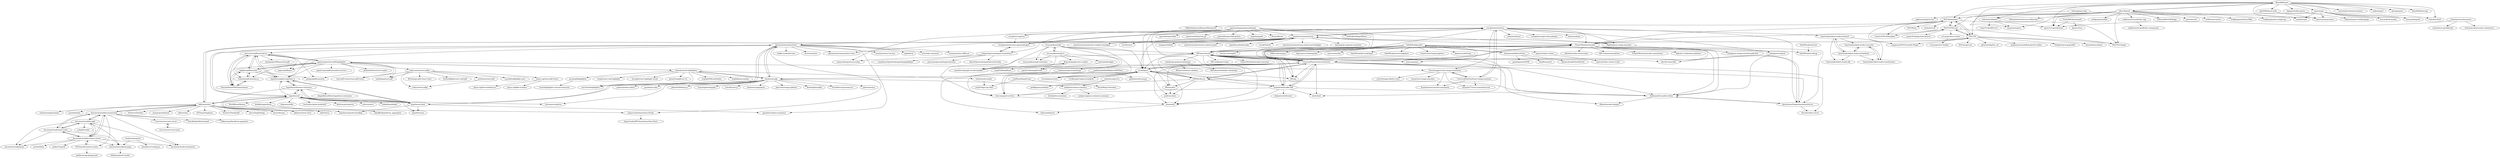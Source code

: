 digraph G {
"relaxng/jing-trang" -> "pgfearo/xmlspectrum"
"relaxng/jing-trang" -> "expath/xspec"
"agentcooper/react-pdf-highlighter" -> "highkite/pdfAnnotate"
"agentcooper/react-pdf-highlighter" -> "Submitty/pdf-annotate.js"
"agentcooper/react-pdf-highlighter" -> "instructure/pdf-annotate.js"
"agentcooper/react-pdf-highlighter" -> "agentcooper/pdf-annotation-service"
"agentcooper/react-pdf-highlighter" -> "RavishaHesh/PDFJsAnnotations"
"agentcooper/react-pdf-highlighter" -> "paperai/pdfanno"
"agentcooper/react-pdf-highlighter" -> "react-pdf-viewer/react-pdf-viewer" ["e"=1]
"agentcooper/react-pdf-highlighter" -> "wojtekmaj/react-pdf" ["e"=1]
"agentcooper/react-pdf-highlighter" -> "plangrid/pdf-annotate"
"agentcooper/react-pdf-highlighter" -> "Secretmapper/react-image-annotation"
"agentcooper/react-pdf-highlighter" -> "hypothesis/pdf.js-hypothes.is"
"agentcooper/react-pdf-highlighter" -> "gerhardsletten/react-reader" ["e"=1]
"agentcooper/react-pdf-highlighter" -> "mikecousins/react-pdf-js"
"agentcooper/react-pdf-highlighter" -> "alienzhou/web-highlighter"
"ProjectMirador/mirador" -> "IIIF/awesome-iiif"
"ProjectMirador/mirador" -> "UniversalViewer/universalviewer"
"ProjectMirador/mirador" -> "mejackreed/Leaflet-IIIF"
"ProjectMirador/mirador" -> "bodleian/iiif-manifest-editor"
"ProjectMirador/mirador" -> "dbmdz/mirador-textoverlay"
"ProjectMirador/mirador" -> "TEIC/CETEIcean"
"ProjectMirador/mirador" -> "glenrobson/SimpleAnnotationServer"
"ProjectMirador/mirador" -> "IIIF-Commons/manifesto"
"ProjectMirador/mirador" -> "ProjectMirador/mirador-annotations"
"ProjectMirador/mirador" -> "IIIF/api"
"ProjectMirador/mirador" -> "tify-iiif-viewer/tify"
"ProjectMirador/mirador" -> "TEIC/Stylesheets"
"ProjectMirador/mirador" -> "TEIC/TEI"
"ProjectMirador/mirador" -> "pelagios/recogito2"
"ProjectMirador/mirador" -> "digirati-co-uk/madoc-platform"
"hypothesis/h" -> "hypothesis/client"
"hypothesis/h" -> "openannotation/annotator"
"hypothesis/h" -> "hypothesis/browser-extension"
"hypothesis/h" -> "hypothesis/pdf.js-hypothes.is"
"hypothesis/h" -> "WorldBrain/Memex" ["e"=1]
"hypothesis/h" -> "hypothesis/product-backlog"
"hypothesis/h" -> "okfn/annotator"
"hypothesis/h" -> "burtonator/polar-bookshelf" ["e"=1]
"hypothesis/h" -> "karlicoss/promnesia" ["e"=1]
"hypothesis/h" -> "zotero/zotero" ["e"=1]
"hypothesis/h" -> "linkeddata/dokieli" ["e"=1]
"hypothesis/h" -> "kshaffer/pypothesis"
"hypothesis/h" -> "hypothesis/via"
"hypothesis/h" -> "jlegewie/zotfile" ["e"=1]
"hypothesis/h" -> "futurepress/epub.js" ["e"=1]
"TEIC/CETEIcean" -> "TEIC/Stylesheets"
"TEIC/CETEIcean" -> "TEIC/TEI"
"TEIC/CETEIcean" -> "TEIC/TEI-Simple"
"TEIC/CETEIcean" -> "projectEndings/staticSearch"
"TEIC/CETEIcean" -> "evt-project/evt-viewer"
"TEIC/CETEIcean" -> "GrantLS/TEI-Boilerplate"
"xspec/xspec" -> "mricaud/xslt-quality"
"xspec/xspec" -> "expath/xspec"
"xspec/xspec" -> "xproc/3.0-specification"
"xspec/xspec" -> "james-jw/xq-promise"
"xspec/xspec" -> "hrennau/foxpath"
"xspec/xspec" -> "schxslt/schxslt"
"hypothesis/client" -> "hypothesis/browser-extension"
"hypothesis/client" -> "hypothesis/h"
"hypothesis/client" -> "hypothesis/pdf.js-hypothes.is"
"hypothesis/client" -> "hypothesis/product-backlog"
"hypothesis/client" -> "apache/incubator-annotator"
"hypothesis/client" -> "openannotation/annotator"
"hypothesis/client" -> "hypothesis/via"
"openannotation/annotator" -> "hypothesis/h"
"openannotation/annotator" -> "annotorious/annotorious"
"openannotation/annotator" -> "openannotation/annotator-store"
"openannotation/annotator" -> "hypothesis/client"
"openannotation/annotator" -> "timdown/rangy"
"openannotation/annotator" -> "apache/incubator-annotator"
"openannotation/annotator" -> "instructure/pdf-annotate.js"
"openannotation/annotator" -> "hypothesis/pdf.js-hypothes.is"
"openannotation/annotator" -> "hyperstudio/Annotation-Studio"
"openannotation/annotator" -> "aron/annotator.touch.js"
"openannotation/annotator" -> "nlplab/brat" ["e"=1]
"openannotation/annotator" -> "aroc/side-comments" ["e"=1]
"openannotation/annotator" -> "aron/annotator.offline.js"
"openannotation/annotator" -> "chakki-works/doccano" ["e"=1]
"openannotation/annotator" -> "dvnc/annotator"
"heartexlabs/label-studio-frontend" -> "heartexlabs/label-studio-converter"
"heartexlabs/label-studio-frontend" -> "heartexlabs/label-studio-ml-backend"
"heartexlabs/label-studio-frontend" -> "heartexlabs/label-studio-transformers"
"heartexlabs/label-studio-frontend" -> "heartexlabs/label-studio-sdk"
"openseadragon/openseadragon" -> "openslide/openslide" ["e"=1]
"openseadragon/openseadragon" -> "ProjectMirador/mirador"
"openseadragon/openseadragon" -> "openzoom/deepzoom.py"
"openseadragon/openseadragon" -> "UniversalViewer/universalviewer"
"openseadragon/openseadragon" -> "ruven/iipsrv"
"openseadragon/openseadragon" -> "openslide/openslide-python" ["e"=1]
"openseadragon/openseadragon" -> "IIIF/awesome-iiif"
"openseadragon/openseadragon" -> "qupath/qupath" ["e"=1]
"openseadragon/openseadragon" -> "libvips/libvips" ["e"=1]
"openseadragon/openseadragon" -> "IIIF/mirador"
"openseadragon/openseadragon" -> "openseadragon/svg-overlay"
"openseadragon/openseadragon" -> "annotorious/annotorious"
"openseadragon/openseadragon" -> "DDMAL/diva.js"
"openseadragon/openseadragon" -> "VoidVolker/MagickSlicer"
"openseadragon/openseadragon" -> "Emigre/openseadragon-annotations"
"padolsey/findAndReplaceDOMText" -> "padolsey/relevancy.js"
"padolsey/findAndReplaceDOMText" -> "timdown/rangy"
"okfn/annotator" -> "okfn/annotator-store"
"okfn/annotator" -> "okfn/textus"
"okfn/annotator" -> "nickstenning/annotator"
"okfn/annotator" -> "jazzido/tabula" ["e"=1]
"okfn/annotator" -> "documentcloud/documentcloud"
"okfn/annotator" -> "VeriteCo/Timeline" ["e"=1]
"okfn/annotator" -> "hyperstudio/Annotation-Studio"
"okfn/annotator" -> "annotorious/annotorious"
"okfn/annotator" -> "misoproject/dataset" ["e"=1]
"okfn/annotator" -> "hypothesis/h"
"okfn/annotator" -> "okfn/recline" ["e"=1]
"okfn/annotator" -> "NYTimes/Emphasis" ["e"=1]
"okfn/annotator" -> "VeriteCo/TimelineJS" ["e"=1]
"okfn/annotator" -> "harvesthq/Sidetap" ["e"=1]
"okfn/annotator" -> "kerns/dummy" ["e"=1]
"phuoc-ng/react-pdf-viewer" -> "phuoc-ng/fake-numbers"
"phuoc-ng/react-pdf-viewer" -> "phuoc-ng/formvalidation.io"
"lovasoa/dezoomify" -> "lovasoa/dezoomify-rs"
"lovasoa/dezoomify" -> "lovasoa/dezoomify-extension"
"lovasoa/dezoomify" -> "mewforest/google-art-downloader"
"lovasoa/dezoomify" -> "gap-decoder/gapdecoder"
"lovasoa/dezoomify" -> "ruven/iipsrv"
"lovasoa/dezoomify" -> "IIIF/awesome-iiif"
"lovasoa/dezoomify" -> "ruven/iipmooviewer"
"lovasoa/dezoomify-rs" -> "lovasoa/dezoomify"
"lovasoa/dezoomify-rs" -> "mewforest/google-art-downloader"
"lovasoa/dezoomify-rs" -> "deweizhu/bookget"
"lovasoa/dezoomify-rs" -> "gap-decoder/gapdecoder"
"lovasoa/dezoomify-rs" -> "lovasoa/dezoomify-extension"
"lovasoa/dezoomify-rs" -> "Boquete/google-arts-crawler"
"BaseXdb/basex" -> "eXist-db/exist"
"BaseXdb/basex" -> "ndw/xmlcalabash1"
"BaseXdb/basex" -> "apb2006/basex-node"
"BaseXdb/basex" -> "james-jw/xq-promise"
"BaseXdb/basex" -> "ligasgr/intellij-xquery"
"BaseXdb/basex" -> "xspec/xspec"
"BaseXdb/basex" -> "xproc/3.0-specification"
"BaseXdb/basex" -> "vincentml/schematron-basex"
"BaseXdb/basex" -> "exquery/exquery"
"BaseXdb/basex" -> "zadean/xqerl"
"BaseXdb/basex" -> "schxslt/schxslt"
"BaseXdb/basex" -> "TEIC/Stylesheets"
"BaseXdb/basex" -> "qt4cg/qtspecs"
"BaseXdb/basex" -> "hrennau/foxpath"
"BaseXdb/basex" -> "BaseXdb/basex-api"
"instructure/pdf-annotate.js" -> "RavishaHesh/PDFJsAnnotations"
"instructure/pdf-annotate.js" -> "highkite/pdfAnnotate"
"instructure/pdf-annotate.js" -> "hypothesis/pdf.js-hypothes.is"
"instructure/pdf-annotate.js" -> "Submitty/pdf-annotate.js"
"instructure/pdf-annotate.js" -> "agentcooper/react-pdf-highlighter"
"instructure/pdf-annotate.js" -> "ashokyadav006/annotate-pdf"
"instructure/pdf-annotate.js" -> "paperai/pdfanno"
"instructure/pdf-annotate.js" -> "plangrid/pdf-annotate"
"rafaelw/mutation-summary" -> "dvideby0/screenshare"
"rafaelw/mutation-summary" -> "joelpurra/jquery-mutation-summary"
"deweizhu/bookget" -> "myqf520/bookShare"
"FontoXML/fontoxpath" -> "Jinntec/Fore"
"FontoXML/fontoxpath" -> "xproc/3.0-specification"
"mewforest/google-art-downloader" -> "Boquete/google-arts-crawler"
"RavishaHesh/PDFJsAnnotations" -> "highkite/pdfAnnotate"
"RavishaHesh/PDFJsAnnotations" -> "Submitty/pdf-annotate.js"
"RavishaHesh/PDFJsAnnotations" -> "instructure/pdf-annotate.js"
"mikecousins/react-pdf-js" -> "yurydelendik/pdfjs-react"
"mikecousins/react-pdf-js" -> "wojtekmaj/react-pdf" ["e"=1]
"mikecousins/react-pdf-js" -> "nnarhinen/react-pdf"
"mikecousins/react-pdf-js" -> "erikras/react-pdfjs"
"mikecousins/react-pdf-js" -> "phuoc-ng/react-pdf-viewer"
"mikecousins/react-pdf-js" -> "MGrin/mgr-pdf-viewer-react"
"mikecousins/react-pdf-js" -> "react-pdf-viewer/react-pdf-viewer" ["e"=1]
"mikecousins/react-pdf-js" -> "forthealllight/react-read-pdf"
"YaleDHLab/pix-plot" -> "Quasimondo/RasterFairy"
"YaleDHLab/pix-plot" -> "cpietsch/vikus-viewer"
"YaleDHLab/pix-plot" -> "PAIR-code/umap-js" ["e"=1]
"YaleDHLab/pix-plot" -> "YaleDHLab/lab-workshops"
"YaleDHLab/pix-plot" -> "YaleDHLab/neural-neighbors"
"YaleDHLab/pix-plot" -> "IIIF/awesome-iiif"
"YaleDHLab/pix-plot" -> "GrantCuster/umap-explorer"
"YaleDHLab/pix-plot" -> "YaleDHLab/wordmap"
"YaleDHLab/pix-plot" -> "damoncrockett/ivpy"
"YaleDHLab/pix-plot" -> "distant-viewing/dvt"
"YaleDHLab/pix-plot" -> "minicomp/wax"
"YaleDHLab/pix-plot" -> "bodleian/iiif-manifest-editor"
"YaleDHLab/pix-plot" -> "UniversalViewer/universalviewer"
"YaleDHLab/pix-plot" -> "bigscience-workshop/lam"
"YaleDHLab/pix-plot" -> "universome/alis" ["e"=1]
"Secretmapper/react-image-annotation" -> "waoai/react-image-annotate"
"Secretmapper/react-image-annotation" -> "UniversalDataTool/react-image-annotate"
"Secretmapper/react-image-annotation" -> "Kunduin/react-picture-annotation"
"Secretmapper/react-image-annotation" -> "bennylin77/react-annotation-tool"
"Secretmapper/react-image-annotation" -> "zxch3n/image-labeler-react"
"timdown/rangy" -> "jakiestfu/Medium.js" ["e"=1]
"timdown/rangy" -> "openannotation/annotator"
"timdown/rangy" -> "fraywing/textAngular" ["e"=1]
"timdown/rangy" -> "alienzhou/web-highlighter"
"timdown/rangy" -> "ichord/Caret.js" ["e"=1]
"timdown/rangy" -> "timdown/rangyinputs"
"timdown/rangy" -> "pburrows/rangy-updated"
"timdown/rangy" -> "BowlingX/marklib"
"timdown/rangy" -> "ProseMirror/prosemirror" ["e"=1]
"timdown/rangy" -> "julmot/mark.js" ["e"=1]
"timdown/rangy" -> "mir3z/texthighlighter"
"timdown/rangy" -> "yabwe/medium-editor" ["e"=1]
"timdown/rangy" -> "futurepress/epub.js" ["e"=1]
"timdown/rangy" -> "guardian/scribe" ["e"=1]
"timdown/rangy" -> "rafaelw/mutation-summary"
"suxf/EasySharpFrame" -> "KevinWang15/treebox"
"suxf/EasySharpFrame" -> "ytq2019/go-vip-video"
"alienzhou/web-highlighter" -> "jeromepl/highlighter"
"alienzhou/web-highlighter" -> "notelix/web-marker"
"alienzhou/web-highlighter" -> "luojilab/DDEasyMarker"
"alienzhou/web-highlighter" -> "luojilab/easy-marker"
"alienzhou/web-highlighter" -> "timdown/rangy"
"alienzhou/web-highlighter" -> "iweijie/react-web-highlight"
"alienzhou/web-highlighter" -> "mir3z/texthighlighter"
"alienzhou/web-highlighter" -> "bvaughn/react-highlight-words" ["e"=1]
"alienzhou/web-highlighter" -> "JowayYoung/bruce-cli" ["e"=1]
"alienzhou/web-highlighter" -> "agentcooper/react-pdf-highlighter"
"documentcloud/docsplit" -> "documentcloud/cloud-crowd"
"documentcloud/docsplit" -> "documentcloud/document-viewer"
"documentcloud/docsplit" -> "documentcloud/documentcloud"
"documentcloud/docsplit" -> "documentcloud/jammit" ["e"=1]
"documentcloud/docsplit" -> "documentcloud/pixel-ping"
"documentcloud/docsplit" -> "yob/pdf-reader" ["e"=1]
"documentcloud/docsplit" -> "documentcloud/visualsearch" ["e"=1]
"documentcloud/document-viewer" -> "documentcloud/docsplit"
"documentcloud/document-viewer" -> "documentcloud/cloud-crowd"
"documentcloud/document-viewer" -> "NYTimes/document-viewer"
"documentcloud/document-viewer" -> "documentcloud/documentcloud"
"documentcloud/document-viewer" -> "documentcloud/visualsearch" ["e"=1]
"documentcloud/document-viewer" -> "documentcloud/pixel-ping"
"documentcloud/document-viewer" -> "michael/data" ["e"=1]
"documentcloud/document-viewer" -> "documentcloud/jammit" ["e"=1]
"documentcloud/document-viewer" -> "andyet/Capsule" ["e"=1]
"Submitty/pdf-annotate.js" -> "highkite/pdfAnnotate"
"Submitty/pdf-annotate.js" -> "RavishaHesh/PDFJsAnnotations"
"Schematron/schematron" -> "schematron-quickfix/sqf"
"Schematron/schematron" -> "xproc/3.0-specification"
"Schematron/schematron" -> "Schematron/awesome-schematron"
"documentcloud/documentcloud" -> "documentcloud/document-viewer"
"documentcloud/documentcloud" -> "documentcloud/docsplit"
"documentcloud/documentcloud" -> "documentcloud/cloud-crowd"
"documentcloud/documentcloud" -> "documentcloud/visualsearch" ["e"=1]
"documentcloud/documentcloud" -> "okfn/annotator"
"documentcloud/documentcloud" -> "overview/overview-server"
"documentcloud/documentcloud" -> "NYTimes/document-viewer"
"documentcloud/documentcloud" -> "derickbailey/bbclonemail" ["e"=1]
"documentcloud/documentcloud" -> "addyosmani/backbone.paginator" ["e"=1]
"overview/overview-server" -> "overview/overview-local"
"IIIF/awesome-iiif" -> "ProjectMirador/mirador"
"IIIF/awesome-iiif" -> "glenrobson/SimpleAnnotationServer"
"IIIF/awesome-iiif" -> "bodleian/iiif-manifest-editor"
"IIIF/awesome-iiif" -> "UniversalViewer/universalviewer"
"IIIF/awesome-iiif" -> "loris-imageserver/loris"
"IIIF/awesome-iiif" -> "mejackreed/Leaflet-IIIF"
"IIIF/awesome-iiif" -> "IIIF/api"
"IIIF/awesome-iiif" -> "edsilv/biiif"
"IIIF/awesome-iiif" -> "minicomp/wax"
"IIIF/awesome-iiif" -> "zimeon/iiif"
"IIIF/awesome-iiif" -> "IIIF/cookbook-recipes"
"IIIF/awesome-iiif" -> "ProjectMirador/mirador-awesome"
"IIIF/awesome-iiif" -> "tify-iiif-viewer/tify"
"IIIF/awesome-iiif" -> "cantaloupe-project/cantaloupe"
"IIIF/awesome-iiif" -> "ruven/iipsrv"
"mejackreed/Leaflet-IIIF" -> "zimeon/iiif"
"mejackreed/Leaflet-IIIF" -> "ProjectMirador/mirador"
"mejackreed/Leaflet-IIIF" -> "bodleian/iiif-manifest-editor"
"mejackreed/Leaflet-IIIF" -> "klokantech/iiifviewer"
"mejackreed/Leaflet-IIIF" -> "loris-imageserver/loris"
"mejackreed/Leaflet-IIIF" -> "edsilv/biiif"
"mejackreed/Leaflet-IIIF" -> "UniversalViewer/universalviewer"
"recogito/annotorious" -> "recogito/annotorious-openseadragon"
"recogito/annotorious" -> "recogito/recogito-js"
"recogito/annotorious" -> "ailon/markerjs2"
"recogito/annotorious" -> "glenrobson/SimpleAnnotationServer"
"recogito/annotorious" -> "pelagios/recogito2"
"recogito/annotorious" -> "UniversalDataTool/react-image-annotate"
"recogito/annotorious" -> "recogito/recogito-client-plugins"
"recogito/annotorious" -> "Secretmapper/react-image-annotation"
"recogito/annotorious" -> "ProjectMirador/mirador"
"recogito/annotorious" -> "ailon/markerjs"
"recogito/annotorious" -> "UniversalViewer/universalviewer"
"recogito/annotorious" -> "heartexlabs/label-studio-frontend"
"recogito/annotorious" -> "flipbit/jquery-image-annotate"
"recogito/annotorious" -> "annotorious/annotorious"
"highkite/pdfAnnotate" -> "Submitty/pdf-annotate.js"
"highkite/pdfAnnotate" -> "RavishaHesh/PDFJsAnnotations"
"highkite/pdfAnnotate" -> "instructure/pdf-annotate.js"
"highkite/pdfAnnotate" -> "agentcooper/react-pdf-highlighter"
"highkite/pdfAnnotate" -> "plangrid/pdf-annotate"
"highkite/pdfAnnotate" -> "hypothesis/pdf.js-hypothes.is"
"annotorious/annotorious" -> "flipbit/jquery-image-annotate"
"annotorious/annotorious" -> "openannotation/annotator"
"annotorious/annotorious" -> "sweppner/labeld" ["e"=1]
"annotorious/annotorious" -> "annotorious/annotorious-selector-pack"
"annotorious/annotorious" -> "ruven/iipsrv"
"annotorious/annotorious" -> "recogito/annotorious"
"annotorious/annotorious" -> "openlibrary/bookreader" ["e"=1]
"annotorious/annotorious" -> "cvhciKIT/sloth" ["e"=1]
"annotorious/annotorious" -> "annotorious/annotorious-elasticsearch-plugin"
"annotorious/annotorious" -> "kyamagu/js-segment-annotator" ["e"=1]
"annotorious/annotorious" -> "okfn/annotator"
"annotorious/annotorious" -> "ProjectMirador/mirador"
"annotorious/annotorious" -> "openannotation/annotator-store"
"annotorious/annotorious" -> "annotorious/annotorious-vanilla-rest-plugin"
"annotorious/annotorious" -> "sul-dlss/revs"
"IIIF/mirador" -> "pulibrary/loris"
"medusa-project/cantaloupe" -> "loris-imageserver/loris"
"eXist-db/exist" -> "BaseXdb/basex"
"eXist-db/exist" -> "wolfgangmm/eXide"
"eXist-db/exist" -> "eeditiones/tei-publisher-app"
"eXist-db/exist" -> "Edirom/WeGA-WebApp"
"eXist-db/exist" -> "TEIC/TEI-Simple"
"eXist-db/exist" -> "TEIC/CETEIcean"
"eXist-db/exist" -> "TEIC/Stylesheets"
"eXist-db/exist" -> "ndw/xmlcalabash1"
"eXist-db/exist" -> "TEIC/TEI"
"eXist-db/exist" -> "joewiz/punch"
"eXist-db/exist" -> "eeditiones/roaster"
"eXist-db/exist" -> "wolfgangmm/AtomicWiki"
"eXist-db/exist" -> "exquery/exquery"
"eXist-db/exist" -> "wolfgangmm/tei-simple-pm"
"eXist-db/exist" -> "XQueryInstitute/Course-Materials"
"DDMAL/diva.js" -> "UniversalViewer/universalviewer"
"DDMAL/diva.js" -> "mejackreed/Leaflet-IIIF"
"DDMAL/diva.js" -> "ruven/iipsrv"
"DDMAL/diva.js" -> "loris-imageserver/loris"
"DDMAL/diva.js" -> "IIIF/mirador"
"DDMAL/diva.js" -> "pulibrary/loris"
"DDMAL/diva.js" -> "bodleian/iiif-manifest-editor"
"DDMAL/diva.js" -> "IIIF/awesome-iiif"
"UniversalViewer/universalviewer" -> "ProjectMirador/mirador"
"UniversalViewer/universalviewer" -> "IIIF/awesome-iiif"
"UniversalViewer/universalviewer" -> "mejackreed/Leaflet-IIIF"
"UniversalViewer/universalviewer" -> "IIIF/mirador"
"UniversalViewer/universalviewer" -> "bodleian/iiif-manifest-editor"
"UniversalViewer/universalviewer" -> "DDMAL/diva.js"
"UniversalViewer/universalviewer" -> "glenrobson/SimpleAnnotationServer"
"UniversalViewer/universalviewer" -> "loris-imageserver/loris"
"UniversalViewer/universalviewer" -> "edsilv/biiif"
"UniversalViewer/universalviewer" -> "ruven/iipsrv"
"UniversalViewer/universalviewer" -> "medusa-project/cantaloupe"
"UniversalViewer/universalviewer" -> "zimeon/iiif"
"UniversalViewer/universalviewer" -> "IIIF/api"
"UniversalViewer/universalviewer" -> "dbmdz/mirador-plugins"
"UniversalViewer/universalviewer" -> "dlcs/elucidate-server"
"heartexlabs/label-studio-transformers" -> "heartexlabs/label-studio-converter"
"uzairfarooq/arrive" -> "pie6k/jquery.initialize"
"uzairfarooq/arrive" -> "rafaelw/mutation-summary"
"nnarhinen/react-pdf" -> "erikras/react-pdfjs"
"documentcloud/cloud-crowd" -> "documentcloud/docsplit"
"documentcloud/cloud-crowd" -> "documentcloud/document-viewer"
"documentcloud/cloud-crowd" -> "documentcloud/documentcloud"
"documentcloud/cloud-crowd" -> "documentcloud/pixel-ping"
"documentcloud/cloud-crowd" -> "documentcloud/jammit" ["e"=1]
"heartexlabs/label-studio-ml-backend" -> "heartexlabs/label-studio-transformers"
"heartexlabs/label-studio-ml-backend" -> "heartexlabs/label-studio-converter"
"heartexlabs/label-studio-ml-backend" -> "heartexlabs/label-studio-frontend"
"heartexlabs/label-studio-ml-backend" -> "heartexlabs/label-studio-sdk"
"hypothesis/browser-extension" -> "hypothesis/client"
"hypothesis/browser-extension" -> "hypothesis/pdf.js-hypothes.is"
"hypothesis/browser-extension" -> "hypothesis/product-backlog"
"hypothesis/browser-extension" -> "hypothesis/h"
"hypothesis/browser-extension" -> "diegodlh/unofficial-hypothesis-extension"
"hypothesis/pdf.js-hypothes.is" -> "instructure/pdf-annotate.js"
"hypothesis/pdf.js-hypothes.is" -> "hypothesis/browser-extension"
"hypothesis/pdf.js-hypothes.is" -> "hypothesis/client"
"dockwa/openpixel" -> "documentcloud/pixel-ping"
"dockwa/openpixel" -> "keen/keen-tracking.js" ["e"=1]
"recogito/recogito-js" -> "recogito/annotorious-openseadragon"
"recogito/recogito-js" -> "recogito/annotorious"
"recogito/annotorious-openseadragon" -> "recogito/annotorious"
"recogito/annotorious-openseadragon" -> "Emigre/openseadragon-annotations"
"pelagios/recogito2" -> "bodleian/iiif-manifest-editor"
"heartexlabs/label-studio-converter" -> "heartexlabs/label-studio-transformers"
"heartexlabs/label-studio-converter" -> "heartexlabs/label-studio-ml-backend"
"YaleDHLab/intertext" -> "YaleDHLab/wordmap"
"NYTimes/document-viewer" -> "documentcloud/document-viewer"
"NYTimes/document-viewer" -> "jashkenas/api-playground"
"jeromepl/highlighter" -> "hcote/highlighter-chrome-extension"
"flipbit/jquery-image-annotate" -> "stas/jquery-image-annotate-php-fork"
"flipbit/jquery-image-annotate" -> "annotorious/annotorious"
"documentcloud/pixel-ping" -> "tblobaum/pixel-tracker"
"TEIC/TEI" -> "TEIC/Stylesheets"
"TEIC/TEI" -> "TEIC/CETEIcean"
"TEIC/TEI" -> "TEIC/TEI-Simple"
"TEIC/TEI" -> "oxygenxml/TEI-Facsimile-Plugin"
"TEIC/TEI" -> "GVogeler/prosopogrAPhI"
"TEIC/TEI" -> "interedition/collatex"
"TEIC/TEI" -> "TEIC/oxygen-tei"
"TEIC/TEI" -> "gfranzini/digEds_cat"
"TEIC/TEI" -> "argimenes/standoff-properties-editor" ["e"=1]
"TEIC/TEI" -> "ProjectMirador/mirador"
"cpietsch/vikus-viewer" -> "cpietsch/vikus-viewer-script"
"evt-project/evt-viewer" -> "evt-project/evt-builder"
"TEIC/Stylesheets" -> "TEIC/TEI"
"TEIC/Stylesheets" -> "TEIC/CETEIcean"
"TEIC/Stylesheets" -> "TEIC/TEI-Simple"
"TEIC/Stylesheets" -> "oxygenxml/TEI-Facsimile-Plugin"
"TEIC/Stylesheets" -> "GrantLS/TEI-Boilerplate"
"TEIC/Stylesheets" -> "TEIC/Roma"
"TEIC/Stylesheets" -> "leoba/VisColl"
"TEIC/Stylesheets" -> "CliffordAnderson/XQuery4Humanists"
"apb2006/basex-node" -> "james-jw/xq-promise"
"ndw/xmlcalabash1" -> "xproc/3.0-specification"
"ndw/xmlcalabash1" -> "Conal-Tuohy/XProc-Z"
"ndw/xmlcalabash1" -> "exquery/exquery"
"UniversalDataTool/react-image-annotate" -> "Secretmapper/react-image-annotation"
"UniversalDataTool/react-image-annotate" -> "bennylin77/react-annotation-tool"
"UniversalDataTool/react-image-annotate" -> "recogito/annotorious"
"UniversalDataTool/react-image-annotate" -> "Kunduin/react-picture-annotation"
"cantaloupe-project/cantaloupe" -> "MITLibraries/docker-cantaloupe"
"cantaloupe-project/cantaloupe" -> "IIIF/presentation-validator"
"Boquete/google-arts-crawler" -> "gap-decoder/gapdecoder"
"Boquete/google-arts-crawler" -> "mewforest/google-art-downloader"
"notelix/web-marker" -> "ytq2019/go-vip-video"
"ruven/iipmooviewer" -> "ruven/iipsrv"
"bodleian/iiif-manifest-editor" -> "glenrobson/SimpleAnnotationServer"
"bodleian/iiif-manifest-editor" -> "dbmdz/mirador-plugins"
"Quasimondo/RasterFairy" -> "kylemcdonald/CloudToGrid"
"Quasimondo/RasterFairy" -> "genekogan/ofxTSNE" ["e"=1]
"Quasimondo/RasterFairy" -> "ohadf/isomatch"
"Quasimondo/RasterFairy" -> "YaleDHLab/pix-plot"
"glenrobson/SimpleAnnotationServer" -> "bodleian/iiif-manifest-editor"
"glenrobson/SimpleAnnotationServer" -> "dlcs/elucidate-server"
"glenrobson/SimpleAnnotationServer" -> "IIIF/awesome-iiif"
"loris-imageserver/loris" -> "zimeon/iiif"
"hyperstudio/Annotation-Studio" -> "hyperstudio/MIT-Annotation-Data-Store"
"Emigre/openseadragon-annotations" -> "openseadragon/svg-overlay"
"Emigre/openseadragon-annotations" -> "recogito/annotorious-openseadragon"
"Emigre/openseadragon-annotations" -> "altert/OpenseadragonFabricjsOverlay"
"Emigre/openseadragon-annotations" -> "msalsbery/OpenSeadragonImagingHelper"
"Emigre/openseadragon-annotations" -> "picturae/openseadragonselection"
"overview/overview-local" -> "overview/overview-server"
"ruven/iipsrv" -> "ruven/iipmooviewer"
"ruven/iipsrv" -> "loris-imageserver/loris"
"ruven/iipsrv" -> "iiif-prezi/iiif-prezi"
"ruven/iipsrv" -> "UniversalViewer/universalviewer"
"ruven/iipsrv" -> "GrokImageCompression/grok" ["e"=1]
"ruven/iipsrv" -> "zimeon/iiif"
"ruven/iipsrv" -> "DDMAL/diva.js"
"ruven/iipsrv" -> "pulibrary/loris"
"ruven/iipsrv" -> "IIIF/api"
"ruven/iipsrv" -> "mejackreed/Leaflet-IIIF"
"eeditiones/tei-publisher-app" -> "eeditiones/tei-publisher-components"
"ligasgr/intellij-xquery" -> "rhdunn/xquery-intellij-plugin"
"kshaffer/pypothesis" -> "kshaffer/hypothesis_aggregator"
"zimeon/iiif" -> "iiif-prezi/iiif-prezi"
"relaxng/jing-trang" ["l"="11.243,-34.555"]
"pgfearo/xmlspectrum" ["l"="11.27,-34.548"]
"expath/xspec" ["l"="11.199,-34.562"]
"agentcooper/react-pdf-highlighter" ["l"="10.946,-34.963"]
"highkite/pdfAnnotate" ["l"="10.919,-34.966"]
"Submitty/pdf-annotate.js" ["l"="10.926,-34.985"]
"instructure/pdf-annotate.js" ["l"="10.903,-34.954"]
"agentcooper/pdf-annotation-service" ["l"="10.979,-34.96"]
"RavishaHesh/PDFJsAnnotations" ["l"="10.906,-34.981"]
"paperai/pdfanno" ["l"="10.945,-34.937"]
"react-pdf-viewer/react-pdf-viewer" ["l"="26.091,-26.371"]
"wojtekmaj/react-pdf" ["l"="26.061,-26.371"]
"plangrid/pdf-annotate" ["l"="10.949,-34.982"]
"Secretmapper/react-image-annotation" ["l"="10.941,-34.845"]
"hypothesis/pdf.js-hypothes.is" ["l"="10.859,-34.95"]
"gerhardsletten/react-reader" ["l"="-34.635,-20.725"]
"mikecousins/react-pdf-js" ["l"="11.066,-34.992"]
"alienzhou/web-highlighter" ["l"="10.929,-35.033"]
"ProjectMirador/mirador" ["l"="10.892,-34.705"]
"IIIF/awesome-iiif" ["l"="10.827,-34.683"]
"UniversalViewer/universalviewer" ["l"="10.83,-34.704"]
"mejackreed/Leaflet-IIIF" ["l"="10.83,-34.717"]
"bodleian/iiif-manifest-editor" ["l"="10.844,-34.695"]
"dbmdz/mirador-textoverlay" ["l"="10.929,-34.721"]
"TEIC/CETEIcean" ["l"="11.012,-34.672"]
"glenrobson/SimpleAnnotationServer" ["l"="10.859,-34.715"]
"IIIF-Commons/manifesto" ["l"="10.915,-34.714"]
"ProjectMirador/mirador-annotations" ["l"="10.903,-34.724"]
"IIIF/api" ["l"="10.847,-34.708"]
"tify-iiif-viewer/tify" ["l"="10.87,-34.699"]
"TEIC/Stylesheets" ["l"="11.013,-34.649"]
"TEIC/TEI" ["l"="10.987,-34.673"]
"pelagios/recogito2" ["l"="10.878,-34.731"]
"digirati-co-uk/madoc-platform" ["l"="10.931,-34.706"]
"hypothesis/h" ["l"="10.78,-34.927"]
"hypothesis/client" ["l"="10.814,-34.941"]
"openannotation/annotator" ["l"="10.838,-34.919"]
"hypothesis/browser-extension" ["l"="10.81,-34.961"]
"WorldBrain/Memex" ["l"="-32.924,-23.02"]
"hypothesis/product-backlog" ["l"="10.784,-34.959"]
"okfn/annotator" ["l"="10.737,-34.871"]
"burtonator/polar-bookshelf" ["l"="-26.703,-17.828"]
"karlicoss/promnesia" ["l"="27.11,-19.126"]
"zotero/zotero" ["l"="6.187,8.485"]
"linkeddata/dokieli" ["l"="26.978,29.43"]
"kshaffer/pypothesis" ["l"="10.735,-34.941"]
"hypothesis/via" ["l"="10.764,-34.953"]
"jlegewie/zotfile" ["l"="6.132,8.518"]
"futurepress/epub.js" ["l"="-34.599,-20.708"]
"TEIC/TEI-Simple" ["l"="11.032,-34.654"]
"projectEndings/staticSearch" ["l"="11.033,-34.688"]
"evt-project/evt-viewer" ["l"="11.054,-34.693"]
"GrantLS/TEI-Boilerplate" ["l"="11.036,-34.668"]
"xspec/xspec" ["l"="11.143,-34.563"]
"mricaud/xslt-quality" ["l"="11.139,-34.542"]
"xproc/3.0-specification" ["l"="11.151,-34.574"]
"james-jw/xq-promise" ["l"="11.131,-34.579"]
"hrennau/foxpath" ["l"="11.121,-34.573"]
"schxslt/schxslt" ["l"="11.117,-34.559"]
"apache/incubator-annotator" ["l"="10.812,-34.905"]
"annotorious/annotorious" ["l"="10.83,-34.807"]
"openannotation/annotator-store" ["l"="10.835,-34.861"]
"timdown/rangy" ["l"="10.854,-35.035"]
"hyperstudio/Annotation-Studio" ["l"="10.783,-34.884"]
"aron/annotator.touch.js" ["l"="10.859,-34.894"]
"nlplab/brat" ["l"="32.295,30.034"]
"aroc/side-comments" ["l"="10.604,-33.814"]
"aron/annotator.offline.js" ["l"="10.872,-34.911"]
"chakki-works/doccano" ["l"="29.837,32.621"]
"dvnc/annotator" ["l"="10.84,-34.962"]
"heartexlabs/label-studio-frontend" ["l"="10.931,-34.646"]
"heartexlabs/label-studio-converter" ["l"="10.951,-34.606"]
"heartexlabs/label-studio-ml-backend" ["l"="10.942,-34.621"]
"heartexlabs/label-studio-transformers" ["l"="10.931,-34.603"]
"heartexlabs/label-studio-sdk" ["l"="10.921,-34.622"]
"openseadragon/openseadragon" ["l"="10.862,-34.68"]
"openslide/openslide" ["l"="16.077,37.071"]
"openzoom/deepzoom.py" ["l"="10.88,-34.638"]
"ruven/iipsrv" ["l"="10.795,-34.712"]
"openslide/openslide-python" ["l"="16.111,37.06"]
"qupath/qupath" ["l"="16.095,37.066"]
"libvips/libvips" ["l"="-13.102,2.245"]
"IIIF/mirador" ["l"="10.806,-34.674"]
"openseadragon/svg-overlay" ["l"="10.902,-34.677"]
"DDMAL/diva.js" ["l"="10.811,-34.695"]
"VoidVolker/MagickSlicer" ["l"="10.858,-34.646"]
"Emigre/openseadragon-annotations" ["l"="10.919,-34.699"]
"padolsey/findAndReplaceDOMText" ["l"="10.871,-35.111"]
"padolsey/relevancy.js" ["l"="10.88,-35.151"]
"okfn/annotator-store" ["l"="10.72,-34.847"]
"okfn/textus" ["l"="10.696,-34.865"]
"nickstenning/annotator" ["l"="10.715,-34.885"]
"jazzido/tabula" ["l"="15.254,-31.441"]
"documentcloud/documentcloud" ["l"="10.628,-34.885"]
"VeriteCo/Timeline" ["l"="11.332,-33.859"]
"misoproject/dataset" ["l"="15.246,-31.488"]
"okfn/recline" ["l"="15.13,-31.537"]
"NYTimes/Emphasis" ["l"="11.343,-34.133"]
"VeriteCo/TimelineJS" ["l"="11.036,-33.901"]
"harvesthq/Sidetap" ["l"="11.252,-33.975"]
"kerns/dummy" ["l"="11.32,-34.029"]
"phuoc-ng/react-pdf-viewer" ["l"="11.129,-35.023"]
"phuoc-ng/fake-numbers" ["l"="11.147,-35.045"]
"phuoc-ng/formvalidation.io" ["l"="11.163,-35.025"]
"lovasoa/dezoomify" ["l"="10.724,-34.688"]
"lovasoa/dezoomify-rs" ["l"="10.677,-34.674"]
"lovasoa/dezoomify-extension" ["l"="10.701,-34.671"]
"mewforest/google-art-downloader" ["l"="10.676,-34.698"]
"gap-decoder/gapdecoder" ["l"="10.689,-34.69"]
"ruven/iipmooviewer" ["l"="10.753,-34.708"]
"deweizhu/bookget" ["l"="10.638,-34.658"]
"Boquete/google-arts-crawler" ["l"="10.658,-34.691"]
"BaseXdb/basex" ["l"="11.104,-34.595"]
"eXist-db/exist" ["l"="11.068,-34.636"]
"ndw/xmlcalabash1" ["l"="11.119,-34.614"]
"apb2006/basex-node" ["l"="11.136,-34.591"]
"ligasgr/intellij-xquery" ["l"="11.153,-34.604"]
"vincentml/schematron-basex" ["l"="11.085,-34.582"]
"exquery/exquery" ["l"="11.096,-34.617"]
"zadean/xqerl" ["l"="11.084,-34.565"]
"qt4cg/qtspecs" ["l"="11.131,-34.603"]
"BaseXdb/basex-api" ["l"="11.101,-34.572"]
"ashokyadav006/annotate-pdf" ["l"="10.884,-34.965"]
"rafaelw/mutation-summary" ["l"="10.788,-35.117"]
"dvideby0/screenshare" ["l"="10.752,-35.124"]
"joelpurra/jquery-mutation-summary" ["l"="10.792,-35.144"]
"myqf520/bookShare" ["l"="10.617,-34.649"]
"FontoXML/fontoxpath" ["l"="11.16,-34.535"]
"Jinntec/Fore" ["l"="11.164,-34.511"]
"yurydelendik/pdfjs-react" ["l"="11.066,-34.966"]
"nnarhinen/react-pdf" ["l"="11.109,-34.99"]
"erikras/react-pdfjs" ["l"="11.094,-35.006"]
"MGrin/mgr-pdf-viewer-react" ["l"="11.093,-34.971"]
"forthealllight/react-read-pdf" ["l"="11.069,-35.019"]
"YaleDHLab/pix-plot" ["l"="10.783,-34.622"]
"Quasimondo/RasterFairy" ["l"="10.783,-34.576"]
"cpietsch/vikus-viewer" ["l"="10.728,-34.614"]
"PAIR-code/umap-js" ["l"="23.011,37.728"]
"YaleDHLab/lab-workshops" ["l"="10.74,-34.594"]
"YaleDHLab/neural-neighbors" ["l"="10.787,-34.603"]
"GrantCuster/umap-explorer" ["l"="10.753,-34.614"]
"YaleDHLab/wordmap" ["l"="10.753,-34.579"]
"damoncrockett/ivpy" ["l"="10.755,-34.63"]
"distant-viewing/dvt" ["l"="10.804,-34.596"]
"minicomp/wax" ["l"="10.791,-34.648"]
"bigscience-workshop/lam" ["l"="10.767,-34.598"]
"universome/alis" ["l"="33.062,32.968"]
"waoai/react-image-annotate" ["l"="10.979,-34.849"]
"UniversalDataTool/react-image-annotate" ["l"="10.926,-34.807"]
"Kunduin/react-picture-annotation" ["l"="10.954,-34.823"]
"bennylin77/react-annotation-tool" ["l"="10.926,-34.829"]
"zxch3n/image-labeler-react" ["l"="10.958,-34.862"]
"jakiestfu/Medium.js" ["l"="10.853,-33.874"]
"fraywing/textAngular" ["l"="30.653,-31.824"]
"ichord/Caret.js" ["l"="11.483,-33.754"]
"timdown/rangyinputs" ["l"="10.807,-35.054"]
"pburrows/rangy-updated" ["l"="10.82,-35.033"]
"BowlingX/marklib" ["l"="10.835,-35.077"]
"ProseMirror/prosemirror" ["l"="26.649,-26.242"]
"julmot/mark.js" ["l"="13.458,-34.048"]
"mir3z/texthighlighter" ["l"="10.892,-35.048"]
"yabwe/medium-editor" ["l"="26.668,-26.473"]
"guardian/scribe" ["l"="10.723,-33.868"]
"suxf/EasySharpFrame" ["l"="11.03,-35.117"]
"KevinWang15/treebox" ["l"="11.046,-35.136"]
"ytq2019/go-vip-video" ["l"="11.009,-35.093"]
"jeromepl/highlighter" ["l"="10.957,-35.08"]
"notelix/web-marker" ["l"="10.979,-35.065"]
"luojilab/DDEasyMarker" ["l"="10.963,-35.031"]
"luojilab/easy-marker" ["l"="10.927,-35.069"]
"iweijie/react-web-highlight" ["l"="10.955,-35.048"]
"bvaughn/react-highlight-words" ["l"="25.587,-26.341"]
"JowayYoung/bruce-cli" ["l"="12.004,-6.366"]
"documentcloud/docsplit" ["l"="10.595,-34.863"]
"documentcloud/cloud-crowd" ["l"="10.574,-34.872"]
"documentcloud/document-viewer" ["l"="10.585,-34.891"]
"documentcloud/jammit" ["l"="8.955,-30.355"]
"documentcloud/pixel-ping" ["l"="10.541,-34.87"]
"yob/pdf-reader" ["l"="8.617,-30.701"]
"documentcloud/visualsearch" ["l"="11.432,-33.817"]
"NYTimes/document-viewer" ["l"="10.577,-34.913"]
"michael/data" ["l"="11.557,-31.731"]
"andyet/Capsule" ["l"="11.506,-31.766"]
"Schematron/schematron" ["l"="11.187,-34.545"]
"schematron-quickfix/sqf" ["l"="11.21,-34.537"]
"Schematron/awesome-schematron" ["l"="11.199,-34.523"]
"overview/overview-server" ["l"="10.614,-34.932"]
"derickbailey/bbclonemail" ["l"="11.173,-31.832"]
"addyosmani/backbone.paginator" ["l"="11.216,-31.916"]
"overview/overview-local" ["l"="10.604,-34.954"]
"loris-imageserver/loris" ["l"="10.81,-34.724"]
"edsilv/biiif" ["l"="10.795,-34.696"]
"zimeon/iiif" ["l"="10.81,-34.71"]
"IIIF/cookbook-recipes" ["l"="10.828,-34.653"]
"ProjectMirador/mirador-awesome" ["l"="10.814,-34.658"]
"cantaloupe-project/cantaloupe" ["l"="10.836,-34.625"]
"klokantech/iiifviewer" ["l"="10.818,-34.749"]
"recogito/annotorious" ["l"="10.894,-34.762"]
"recogito/annotorious-openseadragon" ["l"="10.915,-34.737"]
"recogito/recogito-js" ["l"="10.926,-34.758"]
"ailon/markerjs2" ["l"="10.894,-34.79"]
"recogito/recogito-client-plugins" ["l"="10.911,-34.778"]
"ailon/markerjs" ["l"="10.941,-34.778"]
"flipbit/jquery-image-annotate" ["l"="10.859,-34.795"]
"sweppner/labeld" ["l"="34.462,35.055"]
"annotorious/annotorious-selector-pack" ["l"="10.808,-34.821"]
"openlibrary/bookreader" ["l"="-34.492,-20.684"]
"cvhciKIT/sloth" ["l"="34.466,35.134"]
"annotorious/annotorious-elasticsearch-plugin" ["l"="10.803,-34.808"]
"kyamagu/js-segment-annotator" ["l"="34.711,35.23"]
"annotorious/annotorious-vanilla-rest-plugin" ["l"="10.83,-34.826"]
"sul-dlss/revs" ["l"="10.807,-34.796"]
"pulibrary/loris" ["l"="10.78,-34.686"]
"medusa-project/cantaloupe" ["l"="10.791,-34.738"]
"wolfgangmm/eXide" ["l"="11.064,-34.609"]
"eeditiones/tei-publisher-app" ["l"="11.105,-34.657"]
"Edirom/WeGA-WebApp" ["l"="11.097,-34.642"]
"joewiz/punch" ["l"="11.07,-34.654"]
"eeditiones/roaster" ["l"="11.089,-34.632"]
"wolfgangmm/AtomicWiki" ["l"="11.078,-34.619"]
"wolfgangmm/tei-simple-pm" ["l"="11.085,-34.653"]
"XQueryInstitute/Course-Materials" ["l"="11.052,-34.619"]
"dbmdz/mirador-plugins" ["l"="10.844,-34.721"]
"dlcs/elucidate-server" ["l"="10.844,-34.735"]
"uzairfarooq/arrive" ["l"="10.757,-35.17"]
"pie6k/jquery.initialize" ["l"="10.74,-35.197"]
"diegodlh/unofficial-hypothesis-extension" ["l"="10.788,-34.989"]
"dockwa/openpixel" ["l"="10.492,-34.856"]
"keen/keen-tracking.js" ["l"="14.949,-32.675"]
"YaleDHLab/intertext" ["l"="10.729,-34.553"]
"jashkenas/api-playground" ["l"="10.55,-34.931"]
"hcote/highlighter-chrome-extension" ["l"="10.967,-35.101"]
"stas/jquery-image-annotate-php-fork" ["l"="10.868,-34.814"]
"tblobaum/pixel-tracker" ["l"="10.509,-34.883"]
"oxygenxml/TEI-Facsimile-Plugin" ["l"="10.993,-34.652"]
"GVogeler/prosopogrAPhI" ["l"="10.977,-34.655"]
"interedition/collatex" ["l"="11.012,-34.703"]
"TEIC/oxygen-tei" ["l"="11.002,-34.687"]
"gfranzini/digEds_cat" ["l"="10.989,-34.697"]
"argimenes/standoff-properties-editor" ["l"="-32.599,-16.195"]
"cpietsch/vikus-viewer-script" ["l"="10.707,-34.606"]
"evt-project/evt-builder" ["l"="11.074,-34.704"]
"TEIC/Roma" ["l"="11.028,-34.633"]
"leoba/VisColl" ["l"="11.002,-34.625"]
"CliffordAnderson/XQuery4Humanists" ["l"="11.02,-34.619"]
"Conal-Tuohy/XProc-Z" ["l"="11.141,-34.627"]
"MITLibraries/docker-cantaloupe" ["l"="10.834,-34.603"]
"IIIF/presentation-validator" ["l"="10.85,-34.603"]
"kylemcdonald/CloudToGrid" ["l"="10.772,-34.543"]
"genekogan/ofxTSNE" ["l"="33.731,-23.458"]
"ohadf/isomatch" ["l"="10.791,-34.554"]
"hyperstudio/MIT-Annotation-Data-Store" ["l"="10.777,-34.863"]
"altert/OpenseadragonFabricjsOverlay" ["l"="10.955,-34.712"]
"msalsbery/OpenSeadragonImagingHelper" ["l"="10.931,-34.681"]
"picturae/openseadragonselection" ["l"="10.947,-34.691"]
"iiif-prezi/iiif-prezi" ["l"="10.776,-34.721"]
"GrokImageCompression/grok" ["l"="-9.996,23.645"]
"eeditiones/tei-publisher-components" ["l"="11.125,-34.665"]
"rhdunn/xquery-intellij-plugin" ["l"="11.18,-34.609"]
"kshaffer/hypothesis_aggregator" ["l"="10.712,-34.952"]
}
